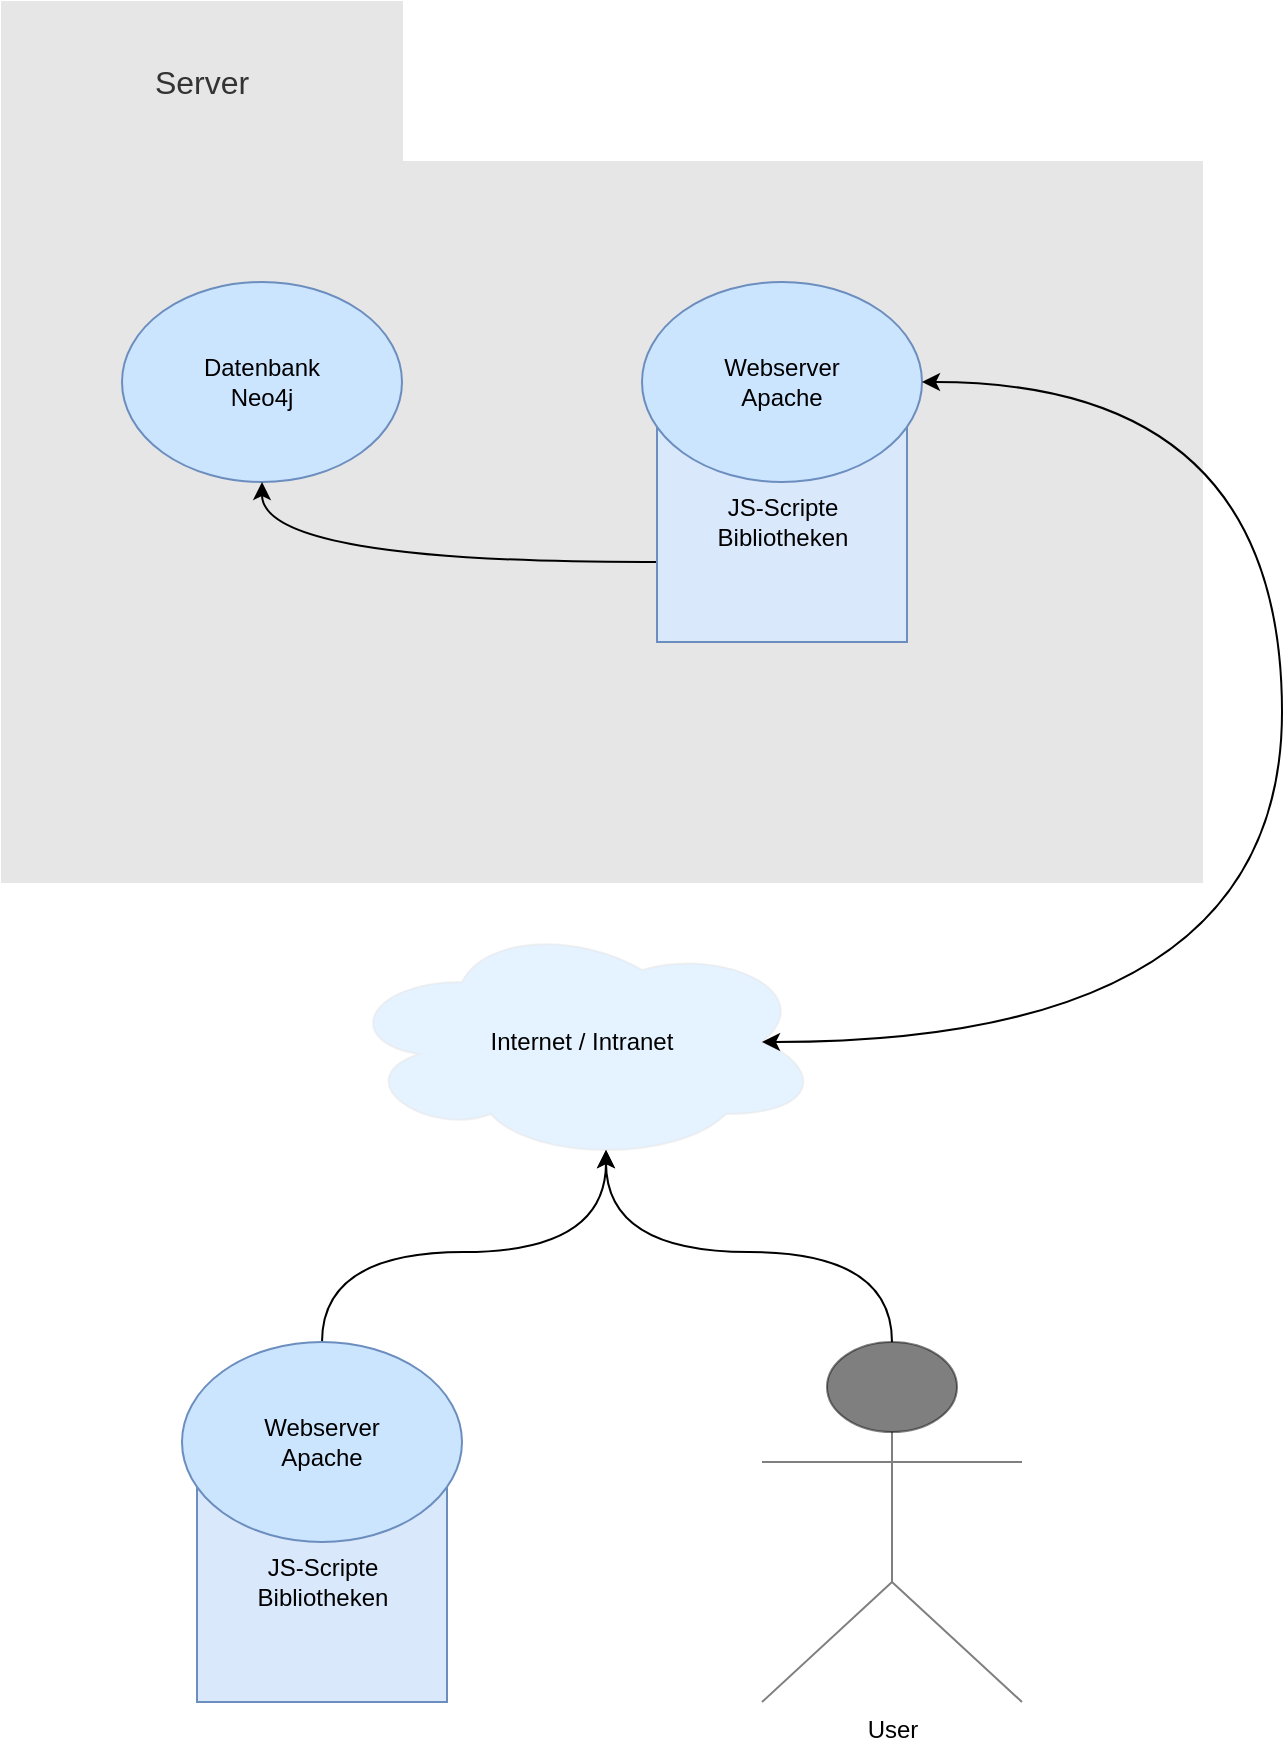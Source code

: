 <mxfile version="12.7.0" type="device"><diagram id="8pBoIMsr0feTJG4ZyyjA" name="Page-1"><mxGraphModel dx="1043" dy="885" grid="1" gridSize="10" guides="1" tooltips="1" connect="1" arrows="1" fold="1" page="1" pageScale="1" pageWidth="827" pageHeight="1169" math="0" shadow="0"><root><mxCell id="0"/><mxCell id="1" parent="0"/><mxCell id="rcGCxJQalj_t9Lz7bKc3-1" value="" style="rounded=0;whiteSpace=wrap;html=1;fillColor=#E6E6E6;strokeColor=#E6E6E6;fontColor=#333333;" vertex="1" parent="1"><mxGeometry x="40" y="160" width="600" height="360" as="geometry"/></mxCell><mxCell id="rcGCxJQalj_t9Lz7bKc3-2" value="" style="rounded=0;whiteSpace=wrap;html=1;" vertex="1" parent="1"><mxGeometry x="40" y="80" width="200" height="80" as="geometry"/></mxCell><mxCell id="rcGCxJQalj_t9Lz7bKc3-3" value="&lt;font style=&quot;font-size: 16px&quot;&gt;Server&lt;/font&gt;" style="text;html=1;strokeColor=#E6E6E6;fillColor=#E6E6E6;align=center;verticalAlign=middle;whiteSpace=wrap;rounded=0;fontColor=#333333;gradientColor=none;" vertex="1" parent="1"><mxGeometry x="40" y="80" width="200" height="80" as="geometry"/></mxCell><mxCell id="rcGCxJQalj_t9Lz7bKc3-11" value="JS-Scripte&lt;br&gt;Bibliotheken" style="rounded=0;whiteSpace=wrap;html=1;strokeColor=#6c8ebf;fillColor=#dae8fc;" vertex="1" parent="1"><mxGeometry x="367.5" y="280" width="125" height="120" as="geometry"/></mxCell><mxCell id="rcGCxJQalj_t9Lz7bKc3-10" value="Datenbank&lt;br&gt;Neo4j" style="ellipse;whiteSpace=wrap;html=1;strokeColor=#6c8ebf;fillColor=#CCE5FF;" vertex="1" parent="1"><mxGeometry x="100" y="220" width="140" height="100" as="geometry"/></mxCell><mxCell id="rcGCxJQalj_t9Lz7bKc3-12" value="Webserver&lt;br&gt;Apache" style="ellipse;whiteSpace=wrap;html=1;strokeColor=#6c8ebf;fillColor=#CCE5FF;" vertex="1" parent="1"><mxGeometry x="360" y="220" width="140" height="100" as="geometry"/></mxCell><mxCell id="rcGCxJQalj_t9Lz7bKc3-13" value="" style="endArrow=classic;html=1;entryX=0.5;entryY=1;entryDx=0;entryDy=0;edgeStyle=orthogonalEdgeStyle;curved=1;" edge="1" parent="1" target="rcGCxJQalj_t9Lz7bKc3-10"><mxGeometry width="50" height="50" relative="1" as="geometry"><mxPoint x="367" y="360" as="sourcePoint"/><mxPoint x="320" y="280" as="targetPoint"/></mxGeometry></mxCell><mxCell id="rcGCxJQalj_t9Lz7bKc3-14" value="Internet / Intranet" style="ellipse;shape=cloud;whiteSpace=wrap;html=1;strokeColor=#E6E6E6;fillColor=#CCE5FF;gradientColor=none;opacity=50;" vertex="1" parent="1"><mxGeometry x="210" y="540" width="240" height="120" as="geometry"/></mxCell><mxCell id="rcGCxJQalj_t9Lz7bKc3-15" value="" style="endArrow=classic;startArrow=classic;html=1;entryX=1;entryY=0.5;entryDx=0;entryDy=0;exitX=0.875;exitY=0.5;exitDx=0;exitDy=0;exitPerimeter=0;edgeStyle=orthogonalEdgeStyle;curved=1;" edge="1" parent="1" source="rcGCxJQalj_t9Lz7bKc3-14" target="rcGCxJQalj_t9Lz7bKc3-12"><mxGeometry width="50" height="50" relative="1" as="geometry"><mxPoint x="650" y="650" as="sourcePoint"/><mxPoint x="700" y="600" as="targetPoint"/><Array as="points"><mxPoint x="680" y="600"/><mxPoint x="680" y="270"/></Array></mxGeometry></mxCell><mxCell id="rcGCxJQalj_t9Lz7bKc3-18" value="JS-Scripte&lt;br&gt;Bibliotheken" style="rounded=0;whiteSpace=wrap;html=1;strokeColor=#6c8ebf;fillColor=#dae8fc;" vertex="1" parent="1"><mxGeometry x="137.5" y="810" width="125" height="120" as="geometry"/></mxCell><mxCell id="rcGCxJQalj_t9Lz7bKc3-25" style="edgeStyle=orthogonalEdgeStyle;rounded=0;orthogonalLoop=1;jettySize=auto;html=1;exitX=0.5;exitY=0;exitDx=0;exitDy=0;entryX=0.55;entryY=0.95;entryDx=0;entryDy=0;entryPerimeter=0;curved=1;" edge="1" parent="1" source="rcGCxJQalj_t9Lz7bKc3-19" target="rcGCxJQalj_t9Lz7bKc3-14"><mxGeometry relative="1" as="geometry"/></mxCell><mxCell id="rcGCxJQalj_t9Lz7bKc3-19" value="Webserver&lt;br&gt;Apache" style="ellipse;whiteSpace=wrap;html=1;strokeColor=#6c8ebf;fillColor=#CCE5FF;" vertex="1" parent="1"><mxGeometry x="130" y="750" width="140" height="100" as="geometry"/></mxCell><mxCell id="rcGCxJQalj_t9Lz7bKc3-26" style="edgeStyle=orthogonalEdgeStyle;rounded=0;orthogonalLoop=1;jettySize=auto;html=1;exitX=0.5;exitY=0;exitDx=0;exitDy=0;exitPerimeter=0;entryX=0.55;entryY=0.95;entryDx=0;entryDy=0;entryPerimeter=0;curved=1;" edge="1" parent="1" source="rcGCxJQalj_t9Lz7bKc3-20" target="rcGCxJQalj_t9Lz7bKc3-14"><mxGeometry relative="1" as="geometry"/></mxCell><mxCell id="rcGCxJQalj_t9Lz7bKc3-20" value="User" style="shape=umlActor;verticalLabelPosition=bottom;labelBackgroundColor=#ffffff;verticalAlign=top;html=1;outlineConnect=0;strokeColor=#000000;fillColor=#000000;opacity=50;" vertex="1" parent="1"><mxGeometry x="420" y="750" width="130" height="180" as="geometry"/></mxCell></root></mxGraphModel></diagram></mxfile>